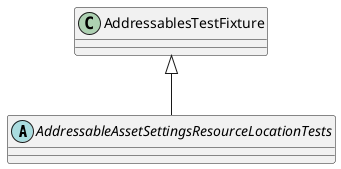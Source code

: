 @startuml
abstract class AddressableAssetSettingsResourceLocationTests {
}
AddressablesTestFixture <|-- AddressableAssetSettingsResourceLocationTests
@enduml
